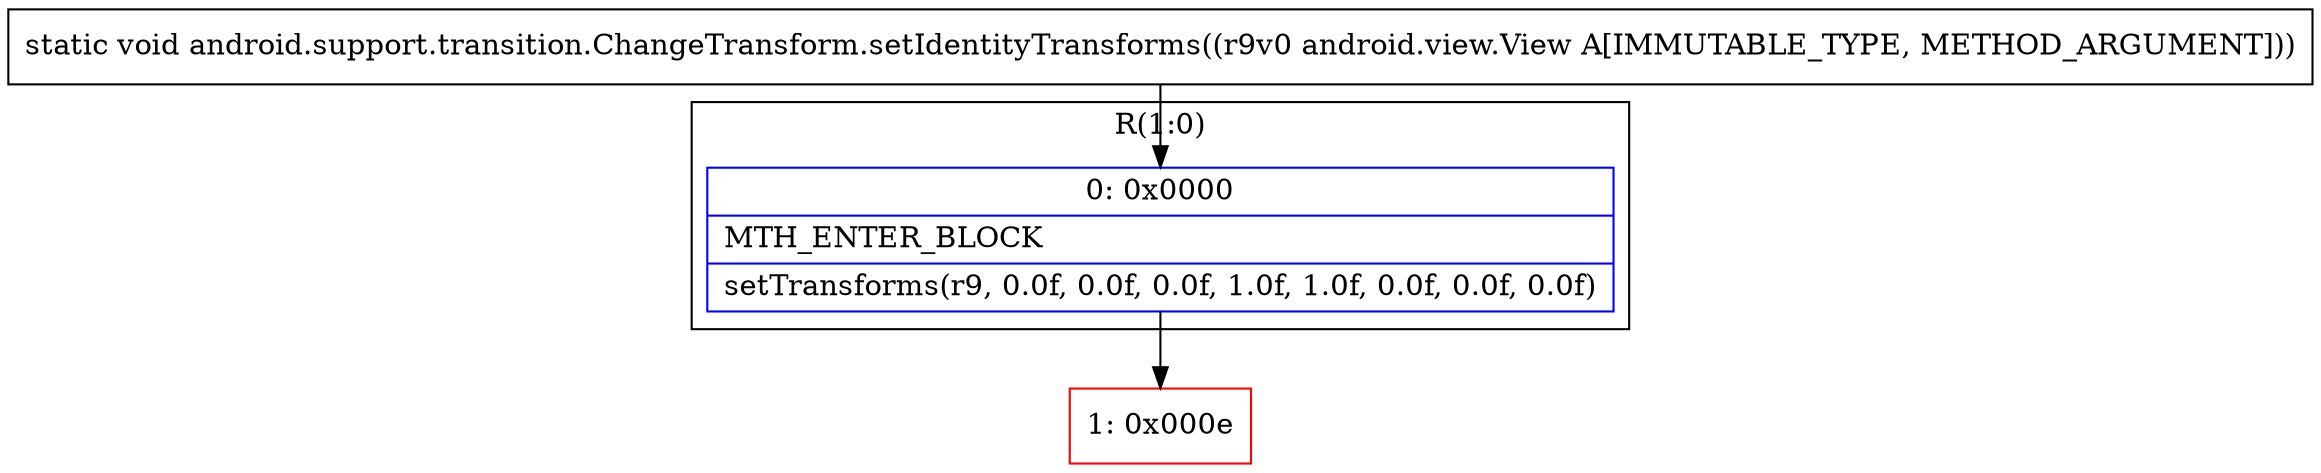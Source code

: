 digraph "CFG forandroid.support.transition.ChangeTransform.setIdentityTransforms(Landroid\/view\/View;)V" {
subgraph cluster_Region_610686697 {
label = "R(1:0)";
node [shape=record,color=blue];
Node_0 [shape=record,label="{0\:\ 0x0000|MTH_ENTER_BLOCK\l|setTransforms(r9, 0.0f, 0.0f, 0.0f, 1.0f, 1.0f, 0.0f, 0.0f, 0.0f)\l}"];
}
Node_1 [shape=record,color=red,label="{1\:\ 0x000e}"];
MethodNode[shape=record,label="{static void android.support.transition.ChangeTransform.setIdentityTransforms((r9v0 android.view.View A[IMMUTABLE_TYPE, METHOD_ARGUMENT])) }"];
MethodNode -> Node_0;
Node_0 -> Node_1;
}

